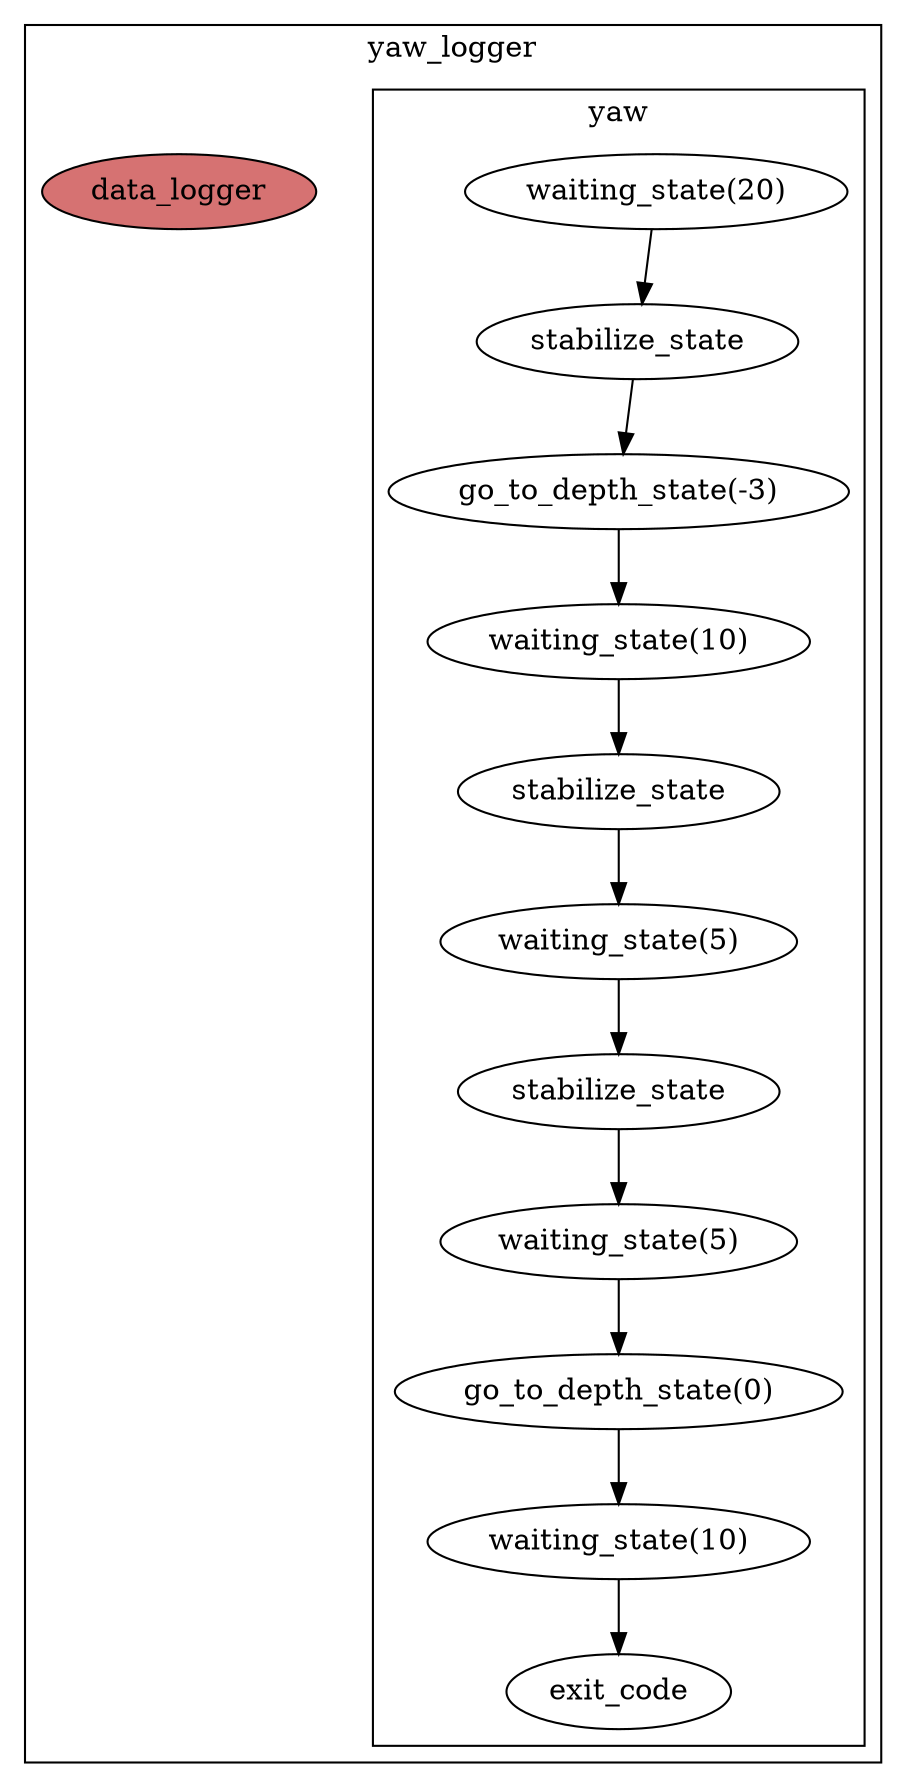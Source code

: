 // Flowchart
digraph yaw_logger {
	subgraph cluster_01 {
		node [fillcolor=white style=filled]
		label=yaw_logger
		subgraph cluster_12 {
			node [fillcolor=white style=filled]
			label=yaw
			yaw23 [label="waiting_state(20)"]
			yaw24 [label=stabilize_state]
			yaw25 [label="go_to_depth_state(-3)"]
			yaw26 [label="waiting_state(10)"]
			yaw27 [label=stabilize_state]
			yaw28 [label="waiting_state(5)"]
			yaw29 [label=stabilize_state]
			yaw210 [label="waiting_state(5)"]
			yaw211 [label="go_to_depth_state(0)"]
			yaw212 [label="waiting_state(10)"]
			yaw213 [label=exit_code]
			yaw23 -> yaw24
			yaw24 -> yaw25
			yaw25 -> yaw26
			yaw26 -> yaw27
			yaw27 -> yaw28
			yaw28 -> yaw29
			yaw29 -> yaw210
			yaw210 -> yaw211
			yaw211 -> yaw212
			yaw212 -> yaw213
		}
		node [fillcolor="#d67272" style=filled]
		yaw_logger114 [label=data_logger]
		node [fillcolor=white style=filled]
	}
	graph [compound=True nodesep=1]
}
